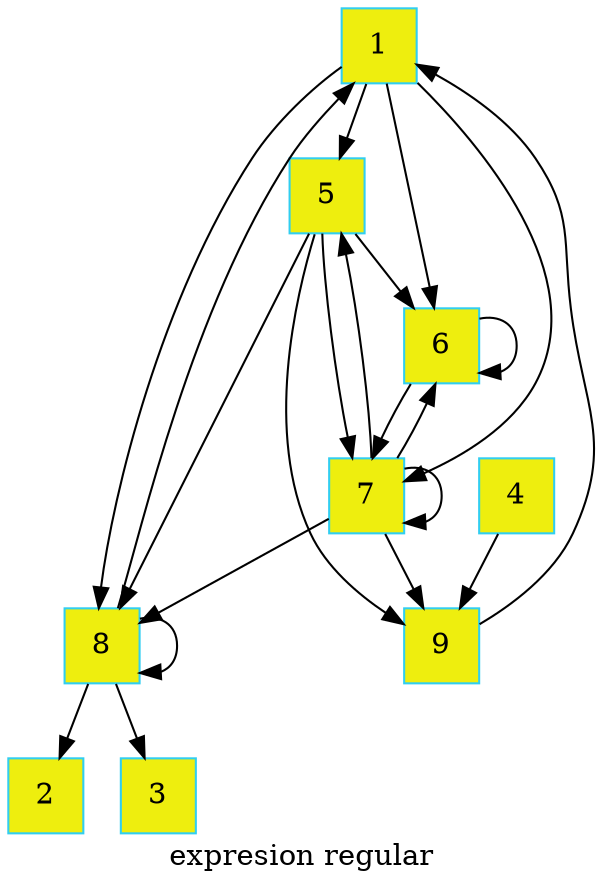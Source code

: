 digraph G
{label="expresion regular"
        node[shape = square]
        node[style = filled]
        node[fillcolor = "#EEEEE"]
        node[color = "#EEEEE"]
        node[color = "#31CEF0"]

1->5
1->6
1->7
1->8
4->9
5->9
5->6
5->7
5->8
6->6
6->7
7->5
7->6
7->7
7->8
7->9
8->1
8->2
8->3
8->8
9->1}